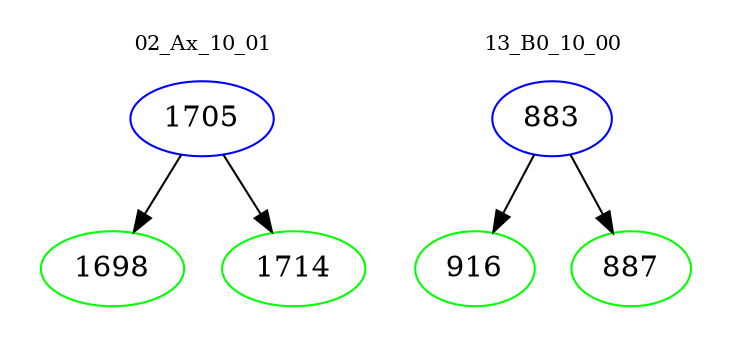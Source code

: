 digraph{
subgraph cluster_0 {
color = white
label = "02_Ax_10_01";
fontsize=10;
T0_1705 [label="1705", color="blue"]
T0_1705 -> T0_1698 [color="black"]
T0_1698 [label="1698", color="green"]
T0_1705 -> T0_1714 [color="black"]
T0_1714 [label="1714", color="green"]
}
subgraph cluster_1 {
color = white
label = "13_B0_10_00";
fontsize=10;
T1_883 [label="883", color="blue"]
T1_883 -> T1_916 [color="black"]
T1_916 [label="916", color="green"]
T1_883 -> T1_887 [color="black"]
T1_887 [label="887", color="green"]
}
}
